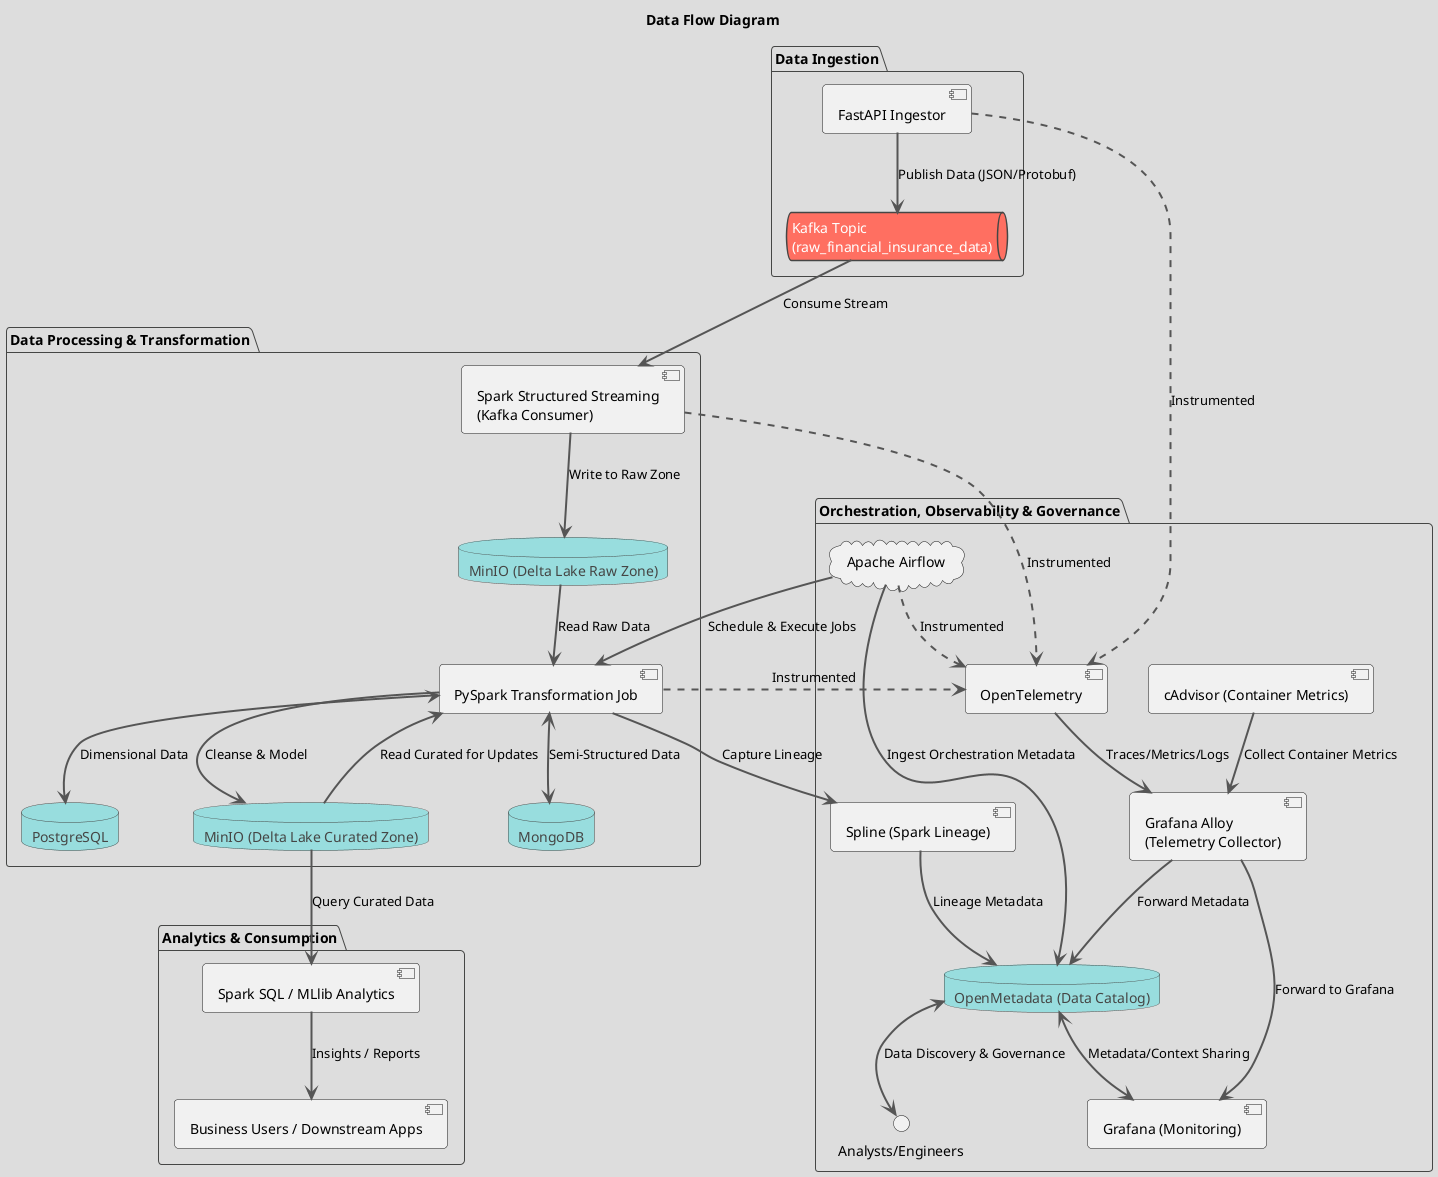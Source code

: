 @startuml DataFlowDiagram
!theme toy

' styling
skinparam activityBorderThickness 1
skinparam activityBorderColor black
skinparam activityArrowThickness 2
skinparam activityArrowColor #555
skinparam activityFontSize 14
skinparam activityFontName SansSerif
skinparam activityEndColor #FF6347
skinparam activityStartColor #7FFFD4

title Data Flow Diagram

' Data Ingestion
package "Data Ingestion" {
  component "FastAPI Ingestor" as FastAPI_Ingestor_Comp
  queue     "Kafka Topic\n(raw_financial_insurance_data)" as Kafka_Topic_Comp
  FastAPI_Ingestor_Comp --> Kafka_Topic_Comp : Publish Data (JSON/Protobuf)
}

' Data Processing & Transformation
package "Data Processing & Transformation" {
  component "Spark Structured Streaming\n(Kafka Consumer)" as Spark_Consumer_Comp
  database  "MinIO (Delta Lake Raw Zone)"     as MinIO_Raw_Comp
  component "PySpark Transformation Job"       as PySpark_Transform_Comp
  database  "MinIO (Delta Lake Curated Zone)" as MinIO_Curated_Comp
  database  "PostgreSQL"                      as PostgreSQL_DB_Comp
  database  "MongoDB"                         as MongoDB_DB_Comp

  Kafka_Topic_Comp --> Spark_Consumer_Comp      : Consume Stream
  Spark_Consumer_Comp --> MinIO_Raw_Comp         : Write to Raw Zone
  MinIO_Raw_Comp      --> PySpark_Transform_Comp : Read Raw Data
  PySpark_Transform_Comp --> MinIO_Curated_Comp  : Cleanse & Model
  PySpark_Transform_Comp <--> PostgreSQL_DB_Comp : Dimensional Data
  PySpark_Transform_Comp <--> MongoDB_DB_Comp    : Semi‐Structured Data
  MinIO_Curated_Comp  --> PySpark_Transform_Comp : Read Curated for Updates
}

' Analytics & Consumption
package "Analytics & Consumption" {
  component "Spark SQL / MLlib Analytics"      as Spark_Analytics_Comp
  component "Business Users / Downstream Apps" as Consumers_Comp

  MinIO_Curated_Comp --> Spark_Analytics_Comp : Query Curated Data
  Spark_Analytics_Comp --> Consumers_Comp     : Insights / Reports
}

' Orchestration, Observability & Governance
package "Orchestration, Observability & Governance" {
  cloud     "Apache Airflow"                    as Airflow_Comp
  component "OpenTelemetry"                     as OpenTelemetry_Comp
  component "Grafana Alloy\n(Telemetry Collector)" as Grafana_Alloy_Comp
  component "Grafana (Monitoring)"              as Grafana_Comp
  component "Spline (Spark Lineage)"            as Spline_Comp
  database  "OpenMetadata (Data Catalog)"       as OpenMetadata_Comp
  component "cAdvisor (Container Metrics)"      as cAdvisor_Comp

  Airflow_Comp                 --> PySpark_Transform_Comp   : Schedule & Execute Jobs
  FastAPI_Ingestor_Comp        ..> OpenTelemetry_Comp      : Instrumented
  Spark_Consumer_Comp          ..> OpenTelemetry_Comp      : Instrumented
  PySpark_Transform_Comp       ..> OpenTelemetry_Comp      : Instrumented
  Airflow_Comp                 ..> OpenTelemetry_Comp      : Instrumented
  cAdvisor_Comp                --> Grafana_Alloy_Comp      : Collect Container Metrics
  OpenTelemetry_Comp           --> Grafana_Alloy_Comp      : Traces/Metrics/Logs
  Grafana_Alloy_Comp           --> Grafana_Comp            : Forward to Grafana
  Grafana_Alloy_Comp           --> OpenMetadata_Comp       : Forward Metadata
  PySpark_Transform_Comp       --> Spline_Comp             : Capture Lineage
  Spline_Comp                  --> OpenMetadata_Comp       : Lineage Metadata
  Airflow_Comp                 --> OpenMetadata_Comp       : Ingest Orchestration Metadata
  OpenMetadata_Comp <-->       Grafana_Comp            : Metadata/Context Sharing
  OpenMetadata_Comp <-->       "Analysts/Engineers"    : Data Discovery & Governance
}

@enduml
